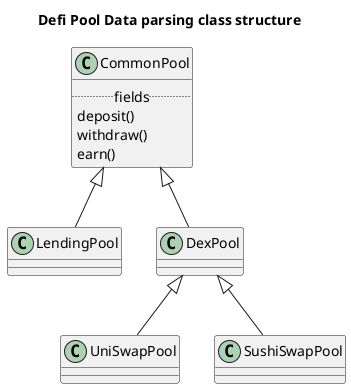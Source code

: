 @startuml
title Defi Pool Data parsing class structure

class CommonPool {
    .. fields ..
    deposit()
    withdraw()
    earn()
}

CommonPool <|-- LendingPool
CommonPool <|-- DexPool

DexPool <|-- UniSwapPool
DexPool <|-- SushiSwapPool

@enduml
